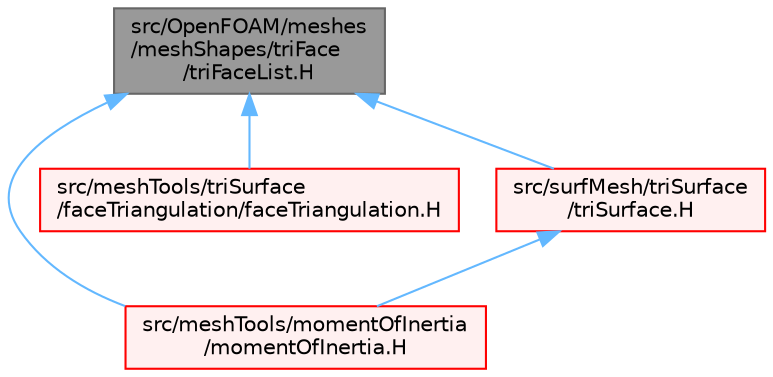 digraph "src/OpenFOAM/meshes/meshShapes/triFace/triFaceList.H"
{
 // LATEX_PDF_SIZE
  bgcolor="transparent";
  edge [fontname=Helvetica,fontsize=10,labelfontname=Helvetica,labelfontsize=10];
  node [fontname=Helvetica,fontsize=10,shape=box,height=0.2,width=0.4];
  Node1 [id="Node000001",label="src/OpenFOAM/meshes\l/meshShapes/triFace\l/triFaceList.H",height=0.2,width=0.4,color="gray40", fillcolor="grey60", style="filled", fontcolor="black",tooltip=" "];
  Node1 -> Node2 [id="edge1_Node000001_Node000002",dir="back",color="steelblue1",style="solid",tooltip=" "];
  Node2 [id="Node000002",label="src/meshTools/momentOfInertia\l/momentOfInertia.H",height=0.2,width=0.4,color="red", fillcolor="#FFF0F0", style="filled",URL="$momentOfInertia_8H.html",tooltip=" "];
  Node1 -> Node5 [id="edge2_Node000001_Node000005",dir="back",color="steelblue1",style="solid",tooltip=" "];
  Node5 [id="Node000005",label="src/meshTools/triSurface\l/faceTriangulation/faceTriangulation.H",height=0.2,width=0.4,color="red", fillcolor="#FFF0F0", style="filled",URL="$faceTriangulation_8H.html",tooltip=" "];
  Node1 -> Node8 [id="edge3_Node000001_Node000008",dir="back",color="steelblue1",style="solid",tooltip=" "];
  Node8 [id="Node000008",label="src/surfMesh/triSurface\l/triSurface.H",height=0.2,width=0.4,color="red", fillcolor="#FFF0F0", style="filled",URL="$triSurface_8H.html",tooltip=" "];
  Node8 -> Node2 [id="edge4_Node000008_Node000002",dir="back",color="steelblue1",style="solid",tooltip=" "];
}

